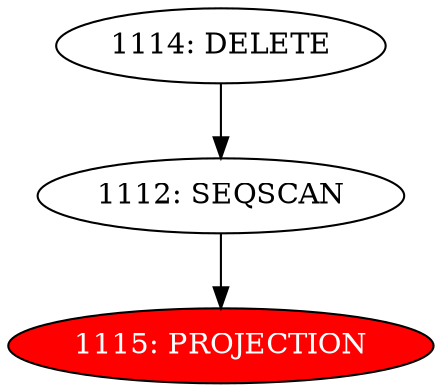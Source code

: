 digraph name {
1112 [label="1112: SEQSCAN" ];
1112 -> 1115;
1115 [label="1115: PROJECTION" fontcolor="white" style="filled" fillcolor="red"];
1114 [label="1114: DELETE" ];
1114 -> 1112;

}


